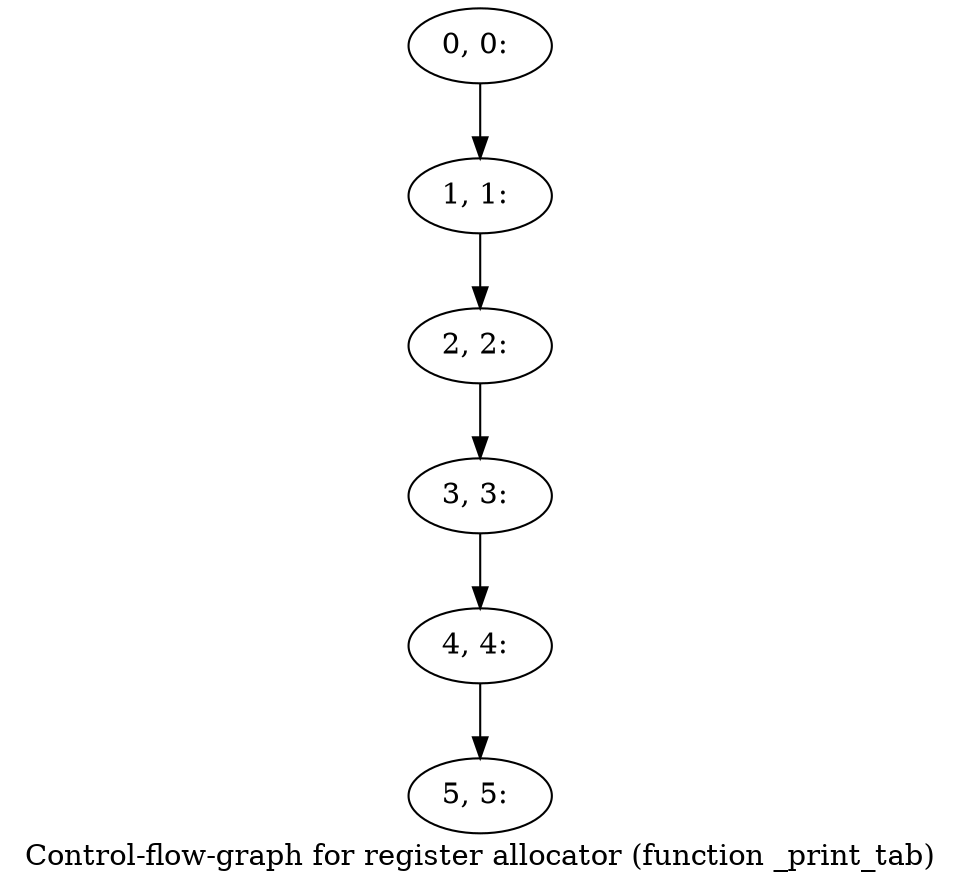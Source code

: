 digraph G {
graph [label="Control-flow-graph for register allocator (function _print_tab)"]
0[label="0, 0: "];
1[label="1, 1: "];
2[label="2, 2: "];
3[label="3, 3: "];
4[label="4, 4: "];
5[label="5, 5: "];
0->1 ;
1->2 ;
2->3 ;
3->4 ;
4->5 ;
}
